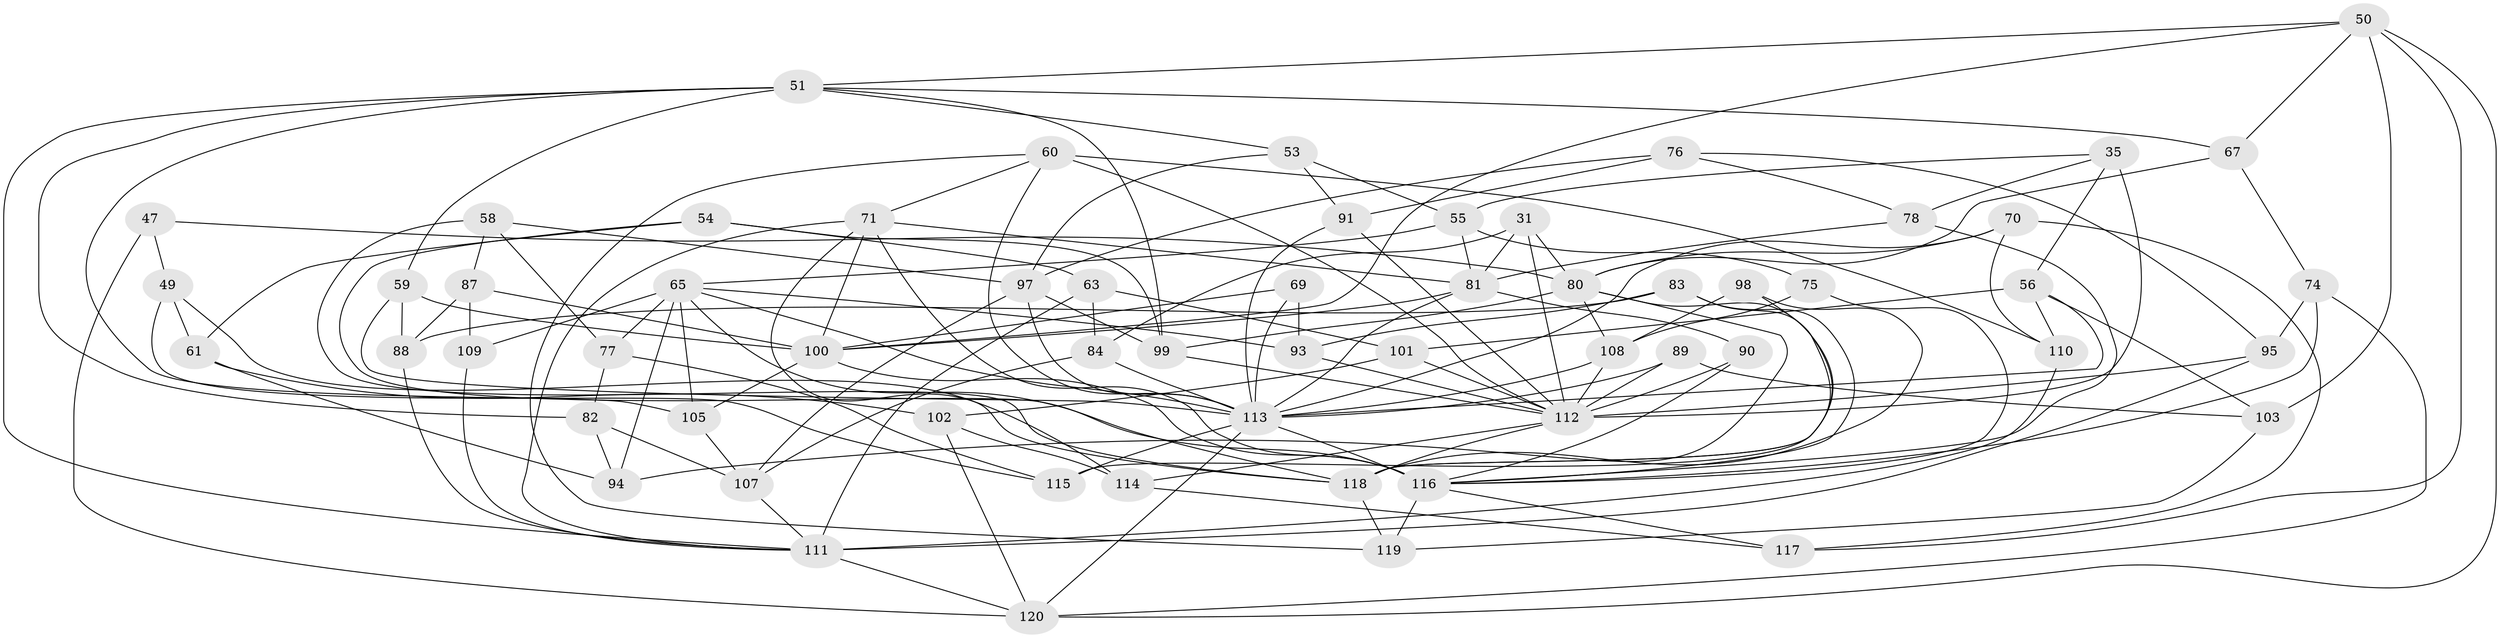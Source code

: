 // original degree distribution, {4: 1.0}
// Generated by graph-tools (version 1.1) at 2025/57/03/09/25 04:57:36]
// undirected, 60 vertices, 151 edges
graph export_dot {
graph [start="1"]
  node [color=gray90,style=filled];
  31 [super="+15"];
  35 [super="+24"];
  47;
  49;
  50 [super="+41"];
  51 [super="+16"];
  53;
  54;
  55 [super="+27"];
  56 [super="+20"];
  58;
  59;
  60 [super="+30"];
  61;
  63;
  65 [super="+40+36"];
  67;
  69 [super="+52"];
  70;
  71 [super="+42"];
  74;
  75;
  76;
  77;
  78;
  80 [super="+13+17"];
  81 [super="+48+14"];
  82;
  83;
  84;
  87;
  88;
  89;
  90 [super="+85"];
  91;
  93;
  94;
  95;
  97 [super="+8"];
  98;
  99 [super="+5"];
  100 [super="+44+64"];
  101;
  102;
  103;
  105;
  107 [super="+19"];
  108 [super="+11"];
  109;
  110 [super="+12"];
  111 [super="+79"];
  112 [super="+86+104+106"];
  113 [super="+3+6+25+92"];
  114;
  115;
  116 [super="+33+96"];
  117;
  118 [super="+66"];
  119;
  120 [super="+32+57"];
  31 -- 80;
  31 -- 81 [weight=2];
  31 -- 84;
  31 -- 112 [weight=2];
  35 -- 78;
  35 -- 112 [weight=3];
  35 -- 55 [weight=2];
  35 -- 56 [weight=2];
  47 -- 120 [weight=2];
  47 -- 49;
  47 -- 80;
  49 -- 115;
  49 -- 118;
  49 -- 61;
  50 -- 103;
  50 -- 67;
  50 -- 120;
  50 -- 51;
  50 -- 100;
  50 -- 117;
  51 -- 53;
  51 -- 67;
  51 -- 82;
  51 -- 99;
  51 -- 105;
  51 -- 59;
  51 -- 111;
  53 -- 55;
  53 -- 91;
  53 -- 97;
  54 -- 61;
  54 -- 99;
  54 -- 63;
  54 -- 116;
  55 -- 75;
  55 -- 81;
  55 -- 65;
  56 -- 103;
  56 -- 101;
  56 -- 110;
  56 -- 113;
  58 -- 87;
  58 -- 77;
  58 -- 97;
  58 -- 118;
  59 -- 88;
  59 -- 113;
  59 -- 100;
  60 -- 119;
  60 -- 110 [weight=2];
  60 -- 71;
  60 -- 112;
  60 -- 113;
  61 -- 102;
  61 -- 94;
  63 -- 101;
  63 -- 84;
  63 -- 111;
  65 -- 77;
  65 -- 105;
  65 -- 93;
  65 -- 113 [weight=2];
  65 -- 118;
  65 -- 109 [weight=2];
  65 -- 94;
  67 -- 74;
  67 -- 80;
  69 -- 100 [weight=3];
  69 -- 93;
  69 -- 113 [weight=2];
  70 -- 80;
  70 -- 117;
  70 -- 110;
  70 -- 113;
  71 -- 81;
  71 -- 114;
  71 -- 100;
  71 -- 111;
  71 -- 116 [weight=3];
  74 -- 95;
  74 -- 116;
  74 -- 120;
  75 -- 116 [weight=2];
  75 -- 108;
  76 -- 95;
  76 -- 91;
  76 -- 78;
  76 -- 97;
  77 -- 115;
  77 -- 82;
  78 -- 81;
  78 -- 116;
  80 -- 99;
  80 -- 108;
  80 -- 94;
  80 -- 118;
  81 -- 90 [weight=2];
  81 -- 113 [weight=2];
  81 -- 100;
  82 -- 94;
  82 -- 107;
  83 -- 93;
  83 -- 88;
  83 -- 116;
  83 -- 118;
  84 -- 107;
  84 -- 113;
  87 -- 109;
  87 -- 88;
  87 -- 100;
  88 -- 111;
  89 -- 103;
  89 -- 112 [weight=2];
  89 -- 113;
  90 -- 112 [weight=2];
  90 -- 116 [weight=2];
  91 -- 112;
  91 -- 113;
  93 -- 112;
  95 -- 112;
  95 -- 111;
  97 -- 99 [weight=2];
  97 -- 107 [weight=2];
  97 -- 113;
  98 -- 118;
  98 -- 115;
  98 -- 108 [weight=2];
  99 -- 112;
  100 -- 116;
  100 -- 105;
  101 -- 102;
  101 -- 112;
  102 -- 120;
  102 -- 114;
  103 -- 119;
  105 -- 107;
  107 -- 111;
  108 -- 112;
  108 -- 113;
  109 -- 111;
  110 -- 111 [weight=2];
  111 -- 120;
  112 -- 114;
  112 -- 118;
  113 -- 115;
  113 -- 116 [weight=4];
  113 -- 120 [weight=2];
  114 -- 117;
  116 -- 119;
  116 -- 117;
  118 -- 119;
}
